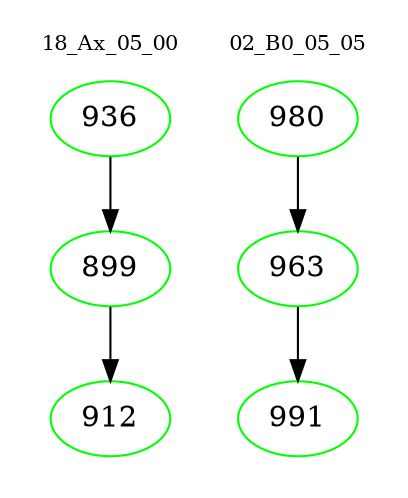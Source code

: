 digraph{
subgraph cluster_0 {
color = white
label = "18_Ax_05_00";
fontsize=10;
T0_936 [label="936", color="green"]
T0_936 -> T0_899 [color="black"]
T0_899 [label="899", color="green"]
T0_899 -> T0_912 [color="black"]
T0_912 [label="912", color="green"]
}
subgraph cluster_1 {
color = white
label = "02_B0_05_05";
fontsize=10;
T1_980 [label="980", color="green"]
T1_980 -> T1_963 [color="black"]
T1_963 [label="963", color="green"]
T1_963 -> T1_991 [color="black"]
T1_991 [label="991", color="green"]
}
}
